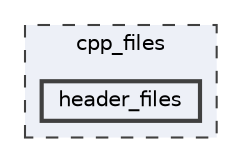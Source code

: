 digraph "header_files"
{
 // LATEX_PDF_SIZE
  bgcolor="transparent";
  edge [fontname=Helvetica,fontsize=10,labelfontname=Helvetica,labelfontsize=10];
  node [fontname=Helvetica,fontsize=10,shape=box,height=0.2,width=0.4];
  compound=true
  subgraph clusterdir_6e5c7e74993d3e57a5e2fc31dd7ad607 {
    graph [ bgcolor="#edf0f7", pencolor="grey25", label="cpp_files", fontname=Helvetica,fontsize=10 style="filled,dashed", URL="dir_6e5c7e74993d3e57a5e2fc31dd7ad607.html",tooltip=""]
  dir_f5301862775c2b828cec0a06d63dbecb [label="header_files", fillcolor="#edf0f7", color="grey25", style="filled,bold", URL="dir_f5301862775c2b828cec0a06d63dbecb.html",tooltip=""];
  }
}
